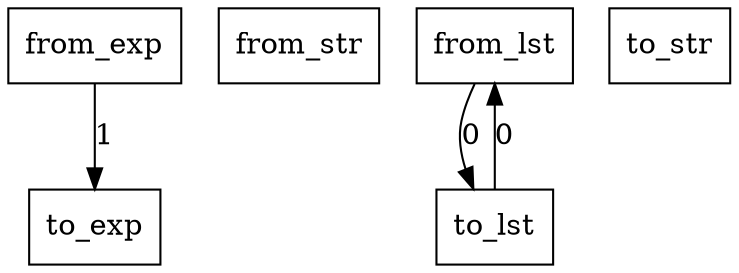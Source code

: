 digraph {
    graph [rankdir=TB
          ,bgcolor=transparent];
    node [shape=box
         ,fillcolor=white
         ,style=filled];
    0 [label=<from_exp>];
    1 [label=<from_str>];
    2 [label=<from_lst>];
    3 [label=<to_exp>];
    4 [label=<to_str>];
    5 [label=<to_lst>];
    0 -> 3 [label=1];
    2 -> 5 [label=0];
    5 -> 2 [label=0];
}